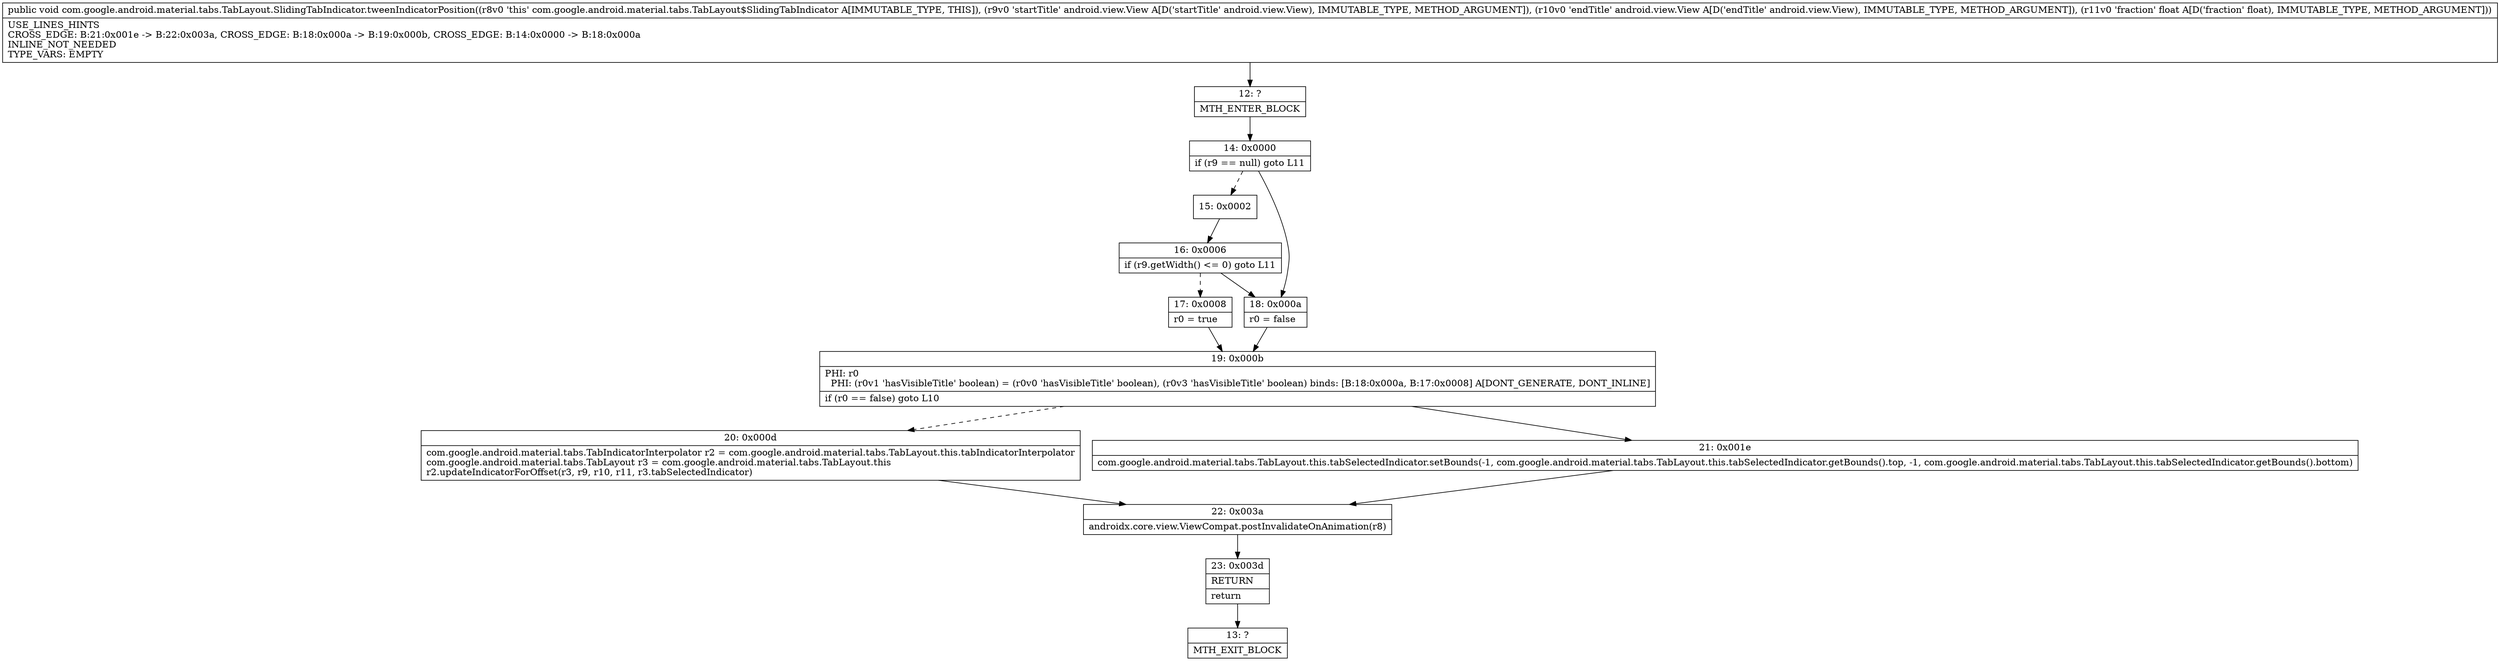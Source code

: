 digraph "CFG forcom.google.android.material.tabs.TabLayout.SlidingTabIndicator.tweenIndicatorPosition(Landroid\/view\/View;Landroid\/view\/View;F)V" {
Node_12 [shape=record,label="{12\:\ ?|MTH_ENTER_BLOCK\l}"];
Node_14 [shape=record,label="{14\:\ 0x0000|if (r9 == null) goto L11\l}"];
Node_15 [shape=record,label="{15\:\ 0x0002}"];
Node_16 [shape=record,label="{16\:\ 0x0006|if (r9.getWidth() \<= 0) goto L11\l}"];
Node_17 [shape=record,label="{17\:\ 0x0008|r0 = true\l}"];
Node_19 [shape=record,label="{19\:\ 0x000b|PHI: r0 \l  PHI: (r0v1 'hasVisibleTitle' boolean) = (r0v0 'hasVisibleTitle' boolean), (r0v3 'hasVisibleTitle' boolean) binds: [B:18:0x000a, B:17:0x0008] A[DONT_GENERATE, DONT_INLINE]\l|if (r0 == false) goto L10\l}"];
Node_20 [shape=record,label="{20\:\ 0x000d|com.google.android.material.tabs.TabIndicatorInterpolator r2 = com.google.android.material.tabs.TabLayout.this.tabIndicatorInterpolator\lcom.google.android.material.tabs.TabLayout r3 = com.google.android.material.tabs.TabLayout.this\lr2.updateIndicatorForOffset(r3, r9, r10, r11, r3.tabSelectedIndicator)\l}"];
Node_22 [shape=record,label="{22\:\ 0x003a|androidx.core.view.ViewCompat.postInvalidateOnAnimation(r8)\l}"];
Node_23 [shape=record,label="{23\:\ 0x003d|RETURN\l|return\l}"];
Node_13 [shape=record,label="{13\:\ ?|MTH_EXIT_BLOCK\l}"];
Node_21 [shape=record,label="{21\:\ 0x001e|com.google.android.material.tabs.TabLayout.this.tabSelectedIndicator.setBounds(\-1, com.google.android.material.tabs.TabLayout.this.tabSelectedIndicator.getBounds().top, \-1, com.google.android.material.tabs.TabLayout.this.tabSelectedIndicator.getBounds().bottom)\l}"];
Node_18 [shape=record,label="{18\:\ 0x000a|r0 = false\l}"];
MethodNode[shape=record,label="{public void com.google.android.material.tabs.TabLayout.SlidingTabIndicator.tweenIndicatorPosition((r8v0 'this' com.google.android.material.tabs.TabLayout$SlidingTabIndicator A[IMMUTABLE_TYPE, THIS]), (r9v0 'startTitle' android.view.View A[D('startTitle' android.view.View), IMMUTABLE_TYPE, METHOD_ARGUMENT]), (r10v0 'endTitle' android.view.View A[D('endTitle' android.view.View), IMMUTABLE_TYPE, METHOD_ARGUMENT]), (r11v0 'fraction' float A[D('fraction' float), IMMUTABLE_TYPE, METHOD_ARGUMENT]))  | USE_LINES_HINTS\lCROSS_EDGE: B:21:0x001e \-\> B:22:0x003a, CROSS_EDGE: B:18:0x000a \-\> B:19:0x000b, CROSS_EDGE: B:14:0x0000 \-\> B:18:0x000a\lINLINE_NOT_NEEDED\lTYPE_VARS: EMPTY\l}"];
MethodNode -> Node_12;Node_12 -> Node_14;
Node_14 -> Node_15[style=dashed];
Node_14 -> Node_18;
Node_15 -> Node_16;
Node_16 -> Node_17[style=dashed];
Node_16 -> Node_18;
Node_17 -> Node_19;
Node_19 -> Node_20[style=dashed];
Node_19 -> Node_21;
Node_20 -> Node_22;
Node_22 -> Node_23;
Node_23 -> Node_13;
Node_21 -> Node_22;
Node_18 -> Node_19;
}

